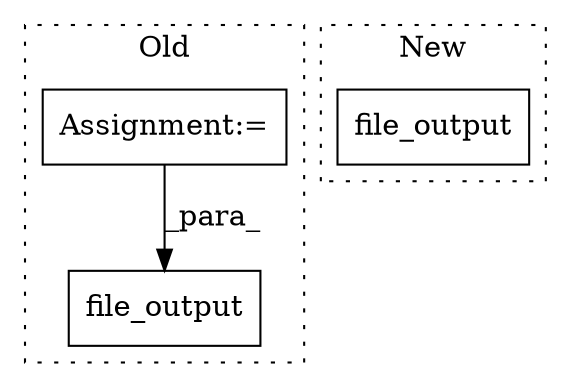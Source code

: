digraph G {
subgraph cluster0 {
1 [label="file_output" a="32" s="3143,3181" l="12,1" shape="box"];
3 [label="Assignment:=" a="7" s="3030" l="1" shape="box"];
label = "Old";
style="dotted";
}
subgraph cluster1 {
2 [label="file_output" a="32" s="3328,3356" l="12,1" shape="box"];
label = "New";
style="dotted";
}
3 -> 1 [label="_para_"];
}